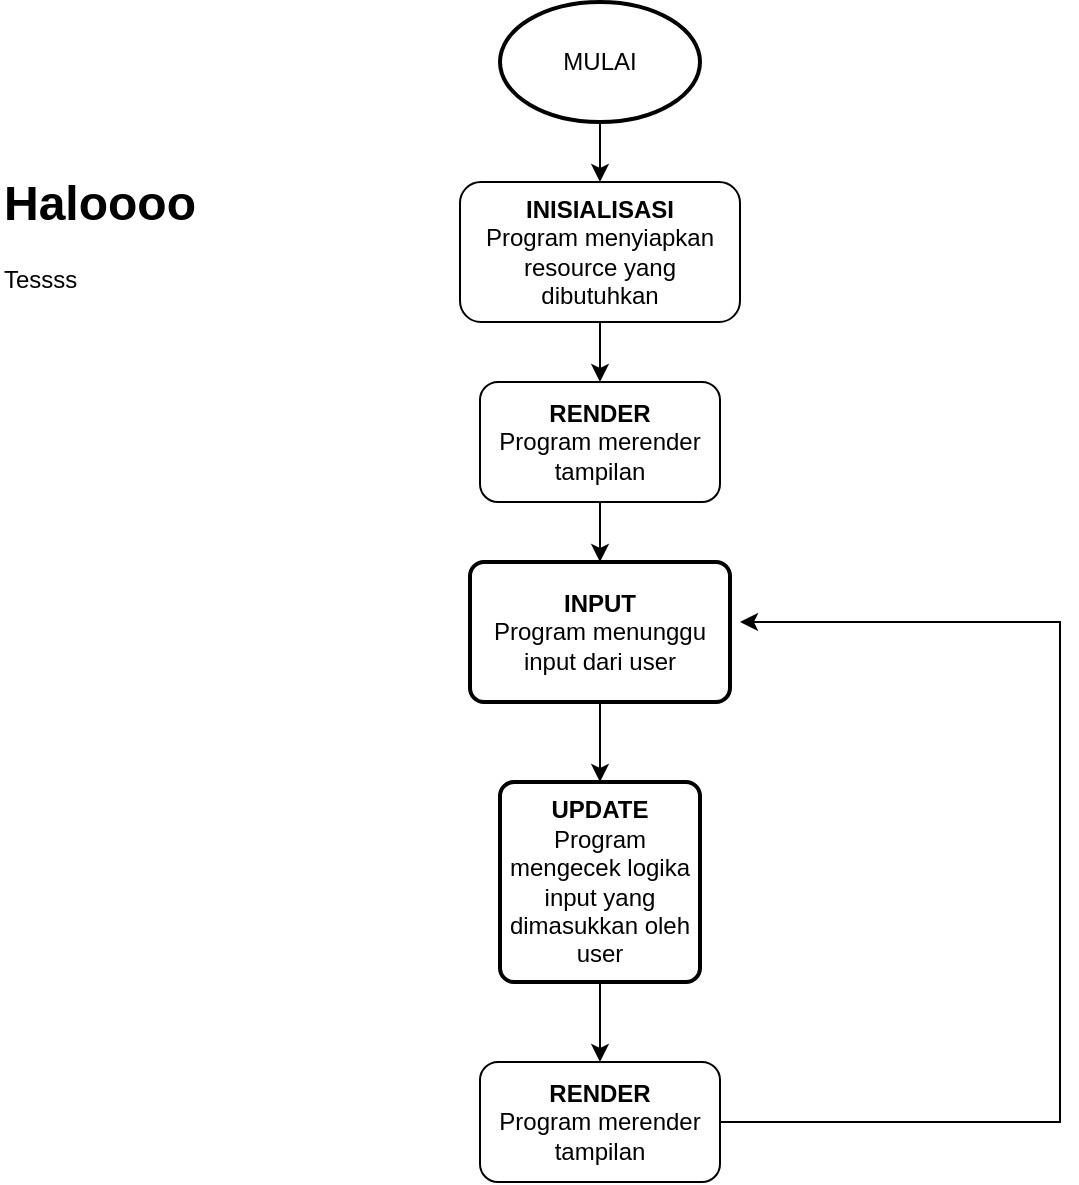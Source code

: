 <mxfile version="24.5.3" type="github">
  <diagram name="Page-1" id="zr4n7zDSrlWNRirFR9_w">
    <mxGraphModel dx="880" dy="427" grid="1" gridSize="10" guides="1" tooltips="1" connect="1" arrows="1" fold="1" page="1" pageScale="1" pageWidth="850" pageHeight="1100" math="0" shadow="0">
      <root>
        <mxCell id="0" />
        <mxCell id="1" parent="0" />
        <mxCell id="EVzXzowgza09Fw4FmEg5-7" style="edgeStyle=orthogonalEdgeStyle;rounded=0;orthogonalLoop=1;jettySize=auto;html=1;exitX=0.5;exitY=1;exitDx=0;exitDy=0;exitPerimeter=0;entryX=0.5;entryY=0;entryDx=0;entryDy=0;" parent="1" source="EVzXzowgza09Fw4FmEg5-1" target="EVzXzowgza09Fw4FmEg5-2" edge="1">
          <mxGeometry relative="1" as="geometry" />
        </mxCell>
        <mxCell id="EVzXzowgza09Fw4FmEg5-1" value="MULAI" style="strokeWidth=2;html=1;shape=mxgraph.flowchart.start_2;whiteSpace=wrap;" parent="1" vertex="1">
          <mxGeometry x="400" y="50" width="100" height="60" as="geometry" />
        </mxCell>
        <mxCell id="EVzXzowgza09Fw4FmEg5-8" style="edgeStyle=orthogonalEdgeStyle;rounded=0;orthogonalLoop=1;jettySize=auto;html=1;exitX=0.5;exitY=1;exitDx=0;exitDy=0;entryX=0.5;entryY=0;entryDx=0;entryDy=0;" parent="1" source="EVzXzowgza09Fw4FmEg5-2" target="EVzXzowgza09Fw4FmEg5-3" edge="1">
          <mxGeometry relative="1" as="geometry" />
        </mxCell>
        <mxCell id="EVzXzowgza09Fw4FmEg5-2" value="&lt;b&gt;INISIALISASI&lt;br&gt;&lt;/b&gt;Program menyiapkan resource yang dibutuhkan" style="rounded=1;whiteSpace=wrap;html=1;" parent="1" vertex="1">
          <mxGeometry x="380" y="140" width="140" height="70" as="geometry" />
        </mxCell>
        <mxCell id="EVzXzowgza09Fw4FmEg5-9" style="edgeStyle=orthogonalEdgeStyle;rounded=0;orthogonalLoop=1;jettySize=auto;html=1;exitX=0.5;exitY=1;exitDx=0;exitDy=0;entryX=0.5;entryY=0;entryDx=0;entryDy=0;" parent="1" source="EVzXzowgza09Fw4FmEg5-3" target="EVzXzowgza09Fw4FmEg5-4" edge="1">
          <mxGeometry relative="1" as="geometry" />
        </mxCell>
        <mxCell id="EVzXzowgza09Fw4FmEg5-3" value="&lt;b&gt;RENDER&lt;br&gt;&lt;/b&gt;Program merender tampilan" style="rounded=1;whiteSpace=wrap;html=1;" parent="1" vertex="1">
          <mxGeometry x="390" y="240" width="120" height="60" as="geometry" />
        </mxCell>
        <mxCell id="EVzXzowgza09Fw4FmEg5-10" style="edgeStyle=orthogonalEdgeStyle;rounded=0;orthogonalLoop=1;jettySize=auto;html=1;exitX=0.5;exitY=1;exitDx=0;exitDy=0;entryX=0.5;entryY=0;entryDx=0;entryDy=0;" parent="1" source="EVzXzowgza09Fw4FmEg5-4" target="EVzXzowgza09Fw4FmEg5-5" edge="1">
          <mxGeometry relative="1" as="geometry" />
        </mxCell>
        <mxCell id="EVzXzowgza09Fw4FmEg5-4" value="&lt;b&gt;INPUT&lt;br&gt;&lt;/b&gt;Program menunggu input dari user" style="rounded=1;whiteSpace=wrap;html=1;absoluteArcSize=1;arcSize=14;strokeWidth=2;" parent="1" vertex="1">
          <mxGeometry x="385" y="330" width="130" height="70" as="geometry" />
        </mxCell>
        <mxCell id="EVzXzowgza09Fw4FmEg5-11" style="edgeStyle=orthogonalEdgeStyle;rounded=0;orthogonalLoop=1;jettySize=auto;html=1;exitX=0.5;exitY=1;exitDx=0;exitDy=0;entryX=0.5;entryY=0;entryDx=0;entryDy=0;" parent="1" source="EVzXzowgza09Fw4FmEg5-5" target="EVzXzowgza09Fw4FmEg5-6" edge="1">
          <mxGeometry relative="1" as="geometry" />
        </mxCell>
        <mxCell id="EVzXzowgza09Fw4FmEg5-5" value="&lt;b&gt;UPDATE&lt;br&gt;&lt;/b&gt;Program mengecek logika input yang dimasukkan oleh user" style="rounded=1;whiteSpace=wrap;html=1;absoluteArcSize=1;arcSize=14;strokeWidth=2;" parent="1" vertex="1">
          <mxGeometry x="400" y="440" width="100" height="100" as="geometry" />
        </mxCell>
        <mxCell id="EVzXzowgza09Fw4FmEg5-13" style="edgeStyle=orthogonalEdgeStyle;rounded=0;orthogonalLoop=1;jettySize=auto;html=1;exitX=1;exitY=0.5;exitDx=0;exitDy=0;" parent="1" source="EVzXzowgza09Fw4FmEg5-6" edge="1">
          <mxGeometry relative="1" as="geometry">
            <mxPoint x="520" y="360" as="targetPoint" />
            <Array as="points">
              <mxPoint x="680" y="610" />
              <mxPoint x="680" y="360" />
            </Array>
          </mxGeometry>
        </mxCell>
        <mxCell id="EVzXzowgza09Fw4FmEg5-6" value="&lt;b&gt;RENDER&lt;br&gt;&lt;/b&gt;Program merender tampilan" style="rounded=1;whiteSpace=wrap;html=1;" parent="1" vertex="1">
          <mxGeometry x="390" y="580" width="120" height="60" as="geometry" />
        </mxCell>
        <mxCell id="xcNOqhc1BR2e-7oG1PWP-1" value="&lt;h1 style=&quot;margin-top: 0px;&quot;&gt;Haloooo&lt;/h1&gt;&lt;p&gt;Tessss&lt;br&gt;&lt;/p&gt;" style="text;html=1;whiteSpace=wrap;overflow=hidden;rounded=0;" vertex="1" parent="1">
          <mxGeometry x="150" y="130" width="180" height="120" as="geometry" />
        </mxCell>
      </root>
    </mxGraphModel>
  </diagram>
</mxfile>
